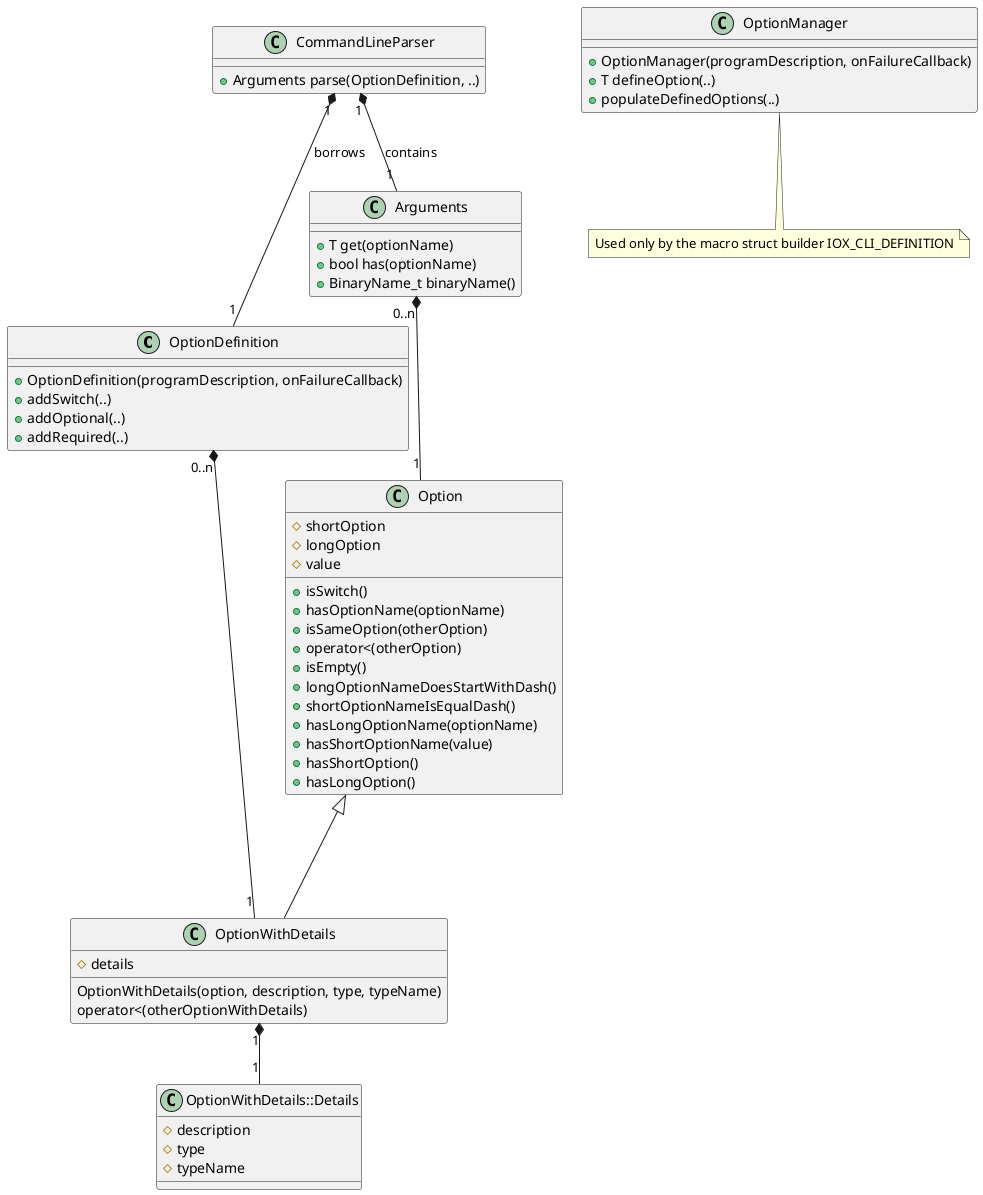 @startuml

class OptionDefinition {
    +OptionDefinition(programDescription, onFailureCallback)
    +addSwitch(..)
    +addOptional(..)
    +addRequired(..)
}

class Arguments {
    +T get(optionName)
    +bool has(optionName)
    +BinaryName_t binaryName()
}

class CommandLineParser {
    +Arguments parse(OptionDefinition, ..)
}

class Option {
    +isSwitch()
    +hasOptionName(optionName)
    +isSameOption(otherOption)
    +operator<(otherOption)
    +isEmpty()
    +longOptionNameDoesStartWithDash()
    +shortOptionNameIsEqualDash()
    +hasLongOptionName(optionName)
    +hasShortOptionName(value)
    +hasShortOption()
    +hasLongOption()
    #shortOption
    #longOption
    #value
}

class OptionWithDetails::Details{
    #description
    #type
    #typeName
}

class OptionWithDetails {
    OptionWithDetails(option, description, type, typeName)
    operator<(otherOptionWithDetails)

    #details
}


class OptionManager {
    +OptionManager(programDescription, onFailureCallback)
    +T defineOption(..)
    +populateDefinedOptions(..)
}
note "Used only by the macro struct builder IOX_CLI_DEFINITION" as N1
OptionManager .. N1


OptionWithDetails "1" *-- "1" OptionWithDetails::Details
Option <|--- OptionWithDetails

Arguments "0..n" *-- "1" Option
OptionDefinition "0..n" *-- "1" OptionWithDetails

CommandLineParser "1" *-- "1" OptionDefinition : borrows
CommandLineParser "1" *-- "1" Arguments : contains

@enduml
